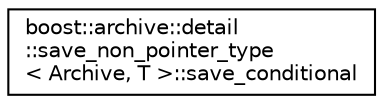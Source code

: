 digraph "Graphical Class Hierarchy"
{
 // LATEX_PDF_SIZE
  edge [fontname="Helvetica",fontsize="10",labelfontname="Helvetica",labelfontsize="10"];
  node [fontname="Helvetica",fontsize="10",shape=record];
  rankdir="LR";
  Node0 [label="boost::archive::detail\l::save_non_pointer_type\l\< Archive, T \>::save_conditional",height=0.2,width=0.4,color="black", fillcolor="white", style="filled",URL="$structboost_1_1archive_1_1detail_1_1save__non__pointer__type_1_1save__conditional.html",tooltip=" "];
}
